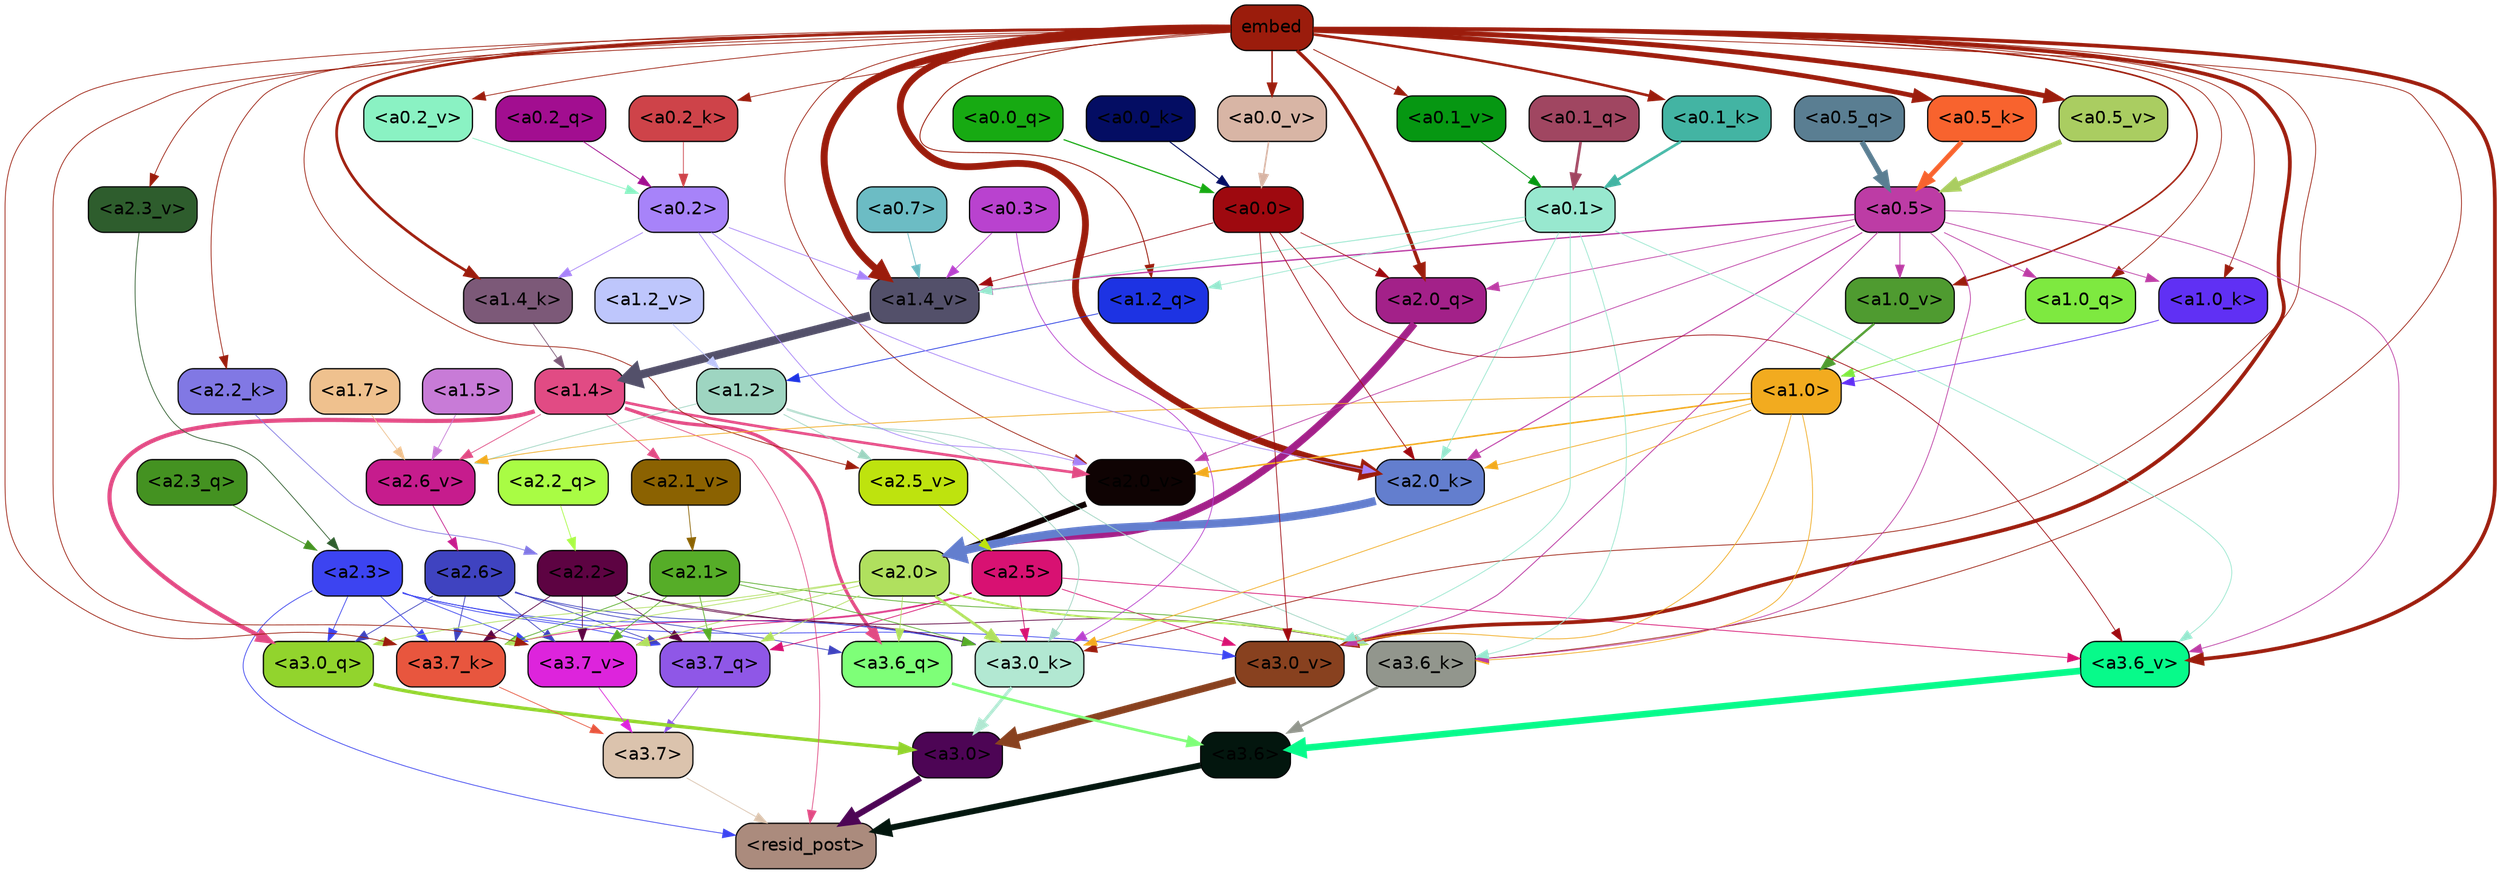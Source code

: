 strict digraph "" {
	graph [bgcolor=transparent,
		layout=dot,
		overlap=false,
		splines=true
	];
	"<a3.7>"	[color=black,
		fillcolor="#dbc3ad",
		fontname=Helvetica,
		shape=box,
		style="filled, rounded"];
	"<resid_post>"	[color=black,
		fillcolor="#ab8b7d",
		fontname=Helvetica,
		shape=box,
		style="filled, rounded"];
	"<a3.7>" -> "<resid_post>"	[color="#dbc3ad",
		penwidth=0.6];
	"<a3.6>"	[color=black,
		fillcolor="#03160e",
		fontname=Helvetica,
		shape=box,
		style="filled, rounded"];
	"<a3.6>" -> "<resid_post>"	[color="#03160e",
		penwidth=4.751612067222595];
	"<a3.0>"	[color=black,
		fillcolor="#4d0555",
		fontname=Helvetica,
		shape=box,
		style="filled, rounded"];
	"<a3.0>" -> "<resid_post>"	[color="#4d0555",
		penwidth=4.884142994880676];
	"<a2.3>"	[color=black,
		fillcolor="#3c44f1",
		fontname=Helvetica,
		shape=box,
		style="filled, rounded"];
	"<a2.3>" -> "<resid_post>"	[color="#3c44f1",
		penwidth=0.6];
	"<a3.7_q>"	[color=black,
		fillcolor="#8f57e7",
		fontname=Helvetica,
		shape=box,
		style="filled, rounded"];
	"<a2.3>" -> "<a3.7_q>"	[color="#3c44f1",
		penwidth=0.6];
	"<a3.0_q>"	[color=black,
		fillcolor="#92d42d",
		fontname=Helvetica,
		shape=box,
		style="filled, rounded"];
	"<a2.3>" -> "<a3.0_q>"	[color="#3c44f1",
		penwidth=0.6];
	"<a3.7_k>"	[color=black,
		fillcolor="#e8563e",
		fontname=Helvetica,
		shape=box,
		style="filled, rounded"];
	"<a2.3>" -> "<a3.7_k>"	[color="#3c44f1",
		penwidth=0.6];
	"<a3.0_k>"	[color=black,
		fillcolor="#b2e8d2",
		fontname=Helvetica,
		shape=box,
		style="filled, rounded"];
	"<a2.3>" -> "<a3.0_k>"	[color="#3c44f1",
		penwidth=0.6];
	"<a3.7_v>"	[color=black,
		fillcolor="#dd24dc",
		fontname=Helvetica,
		shape=box,
		style="filled, rounded"];
	"<a2.3>" -> "<a3.7_v>"	[color="#3c44f1",
		penwidth=0.6];
	"<a3.0_v>"	[color=black,
		fillcolor="#88411f",
		fontname=Helvetica,
		shape=box,
		style="filled, rounded"];
	"<a2.3>" -> "<a3.0_v>"	[color="#3c44f1",
		penwidth=0.6];
	"<a1.4>"	[color=black,
		fillcolor="#e14b84",
		fontname=Helvetica,
		shape=box,
		style="filled, rounded"];
	"<a1.4>" -> "<resid_post>"	[color="#e14b84",
		penwidth=0.6];
	"<a3.6_q>"	[color=black,
		fillcolor="#7eff78",
		fontname=Helvetica,
		shape=box,
		style="filled, rounded"];
	"<a1.4>" -> "<a3.6_q>"	[color="#e14b84",
		penwidth=2.6469622254371643];
	"<a1.4>" -> "<a3.0_q>"	[color="#e14b84",
		penwidth=3.3040847778320312];
	"<a2.6_v>"	[color=black,
		fillcolor="#c61c8d",
		fontname=Helvetica,
		shape=box,
		style="filled, rounded"];
	"<a1.4>" -> "<a2.6_v>"	[color="#e14b84",
		penwidth=0.6];
	"<a2.1_v>"	[color=black,
		fillcolor="#8b6201",
		fontname=Helvetica,
		shape=box,
		style="filled, rounded"];
	"<a1.4>" -> "<a2.1_v>"	[color="#e14b84",
		penwidth=0.6];
	"<a2.0_v>"	[color=black,
		fillcolor="#0f0303",
		fontname=Helvetica,
		shape=box,
		style="filled, rounded"];
	"<a1.4>" -> "<a2.0_v>"	[color="#e14b84",
		penwidth=2.1286070346832275];
	"<a3.7_q>" -> "<a3.7>"	[color="#8f57e7",
		penwidth=0.6];
	"<a3.6_q>" -> "<a3.6>"	[color="#7eff78",
		penwidth=2.091020345687866];
	"<a3.0_q>" -> "<a3.0>"	[color="#92d42d",
		penwidth=2.7421876192092896];
	"<a3.7_k>" -> "<a3.7>"	[color="#e8563e",
		penwidth=0.6];
	"<a3.6_k>"	[color=black,
		fillcolor="#92968d",
		fontname=Helvetica,
		shape=box,
		style="filled, rounded"];
	"<a3.6_k>" -> "<a3.6>"	[color="#92968d",
		penwidth=2.048597991466522];
	"<a3.0_k>" -> "<a3.0>"	[color="#b2e8d2",
		penwidth=2.476402521133423];
	"<a3.7_v>" -> "<a3.7>"	[color="#dd24dc",
		penwidth=0.6];
	"<a3.6_v>"	[color=black,
		fillcolor="#07fa8a",
		fontname=Helvetica,
		shape=box,
		style="filled, rounded"];
	"<a3.6_v>" -> "<a3.6>"	[color="#07fa8a",
		penwidth=5.2550448179244995];
	"<a3.0_v>" -> "<a3.0>"	[color="#88411f",
		penwidth=5.652270674705505];
	"<a2.6>"	[color=black,
		fillcolor="#3f43c0",
		fontname=Helvetica,
		shape=box,
		style="filled, rounded"];
	"<a2.6>" -> "<a3.7_q>"	[color="#3f43c0",
		penwidth=0.6];
	"<a2.6>" -> "<a3.6_q>"	[color="#3f43c0",
		penwidth=0.6];
	"<a2.6>" -> "<a3.0_q>"	[color="#3f43c0",
		penwidth=0.6];
	"<a2.6>" -> "<a3.7_k>"	[color="#3f43c0",
		penwidth=0.6];
	"<a2.6>" -> "<a3.0_k>"	[color="#3f43c0",
		penwidth=0.6];
	"<a2.6>" -> "<a3.7_v>"	[color="#3f43c0",
		penwidth=0.6];
	"<a2.5>"	[color=black,
		fillcolor="#d81172",
		fontname=Helvetica,
		shape=box,
		style="filled, rounded"];
	"<a2.5>" -> "<a3.7_q>"	[color="#d81172",
		penwidth=0.6];
	"<a2.5>" -> "<a3.7_k>"	[color="#d81172",
		penwidth=0.6];
	"<a2.5>" -> "<a3.0_k>"	[color="#d81172",
		penwidth=0.6];
	"<a2.5>" -> "<a3.7_v>"	[color="#d81172",
		penwidth=0.6];
	"<a2.5>" -> "<a3.6_v>"	[color="#d81172",
		penwidth=0.6];
	"<a2.5>" -> "<a3.0_v>"	[color="#d81172",
		penwidth=0.6];
	"<a2.2>"	[color=black,
		fillcolor="#5d0342",
		fontname=Helvetica,
		shape=box,
		style="filled, rounded"];
	"<a2.2>" -> "<a3.7_q>"	[color="#5d0342",
		penwidth=0.6];
	"<a2.2>" -> "<a3.7_k>"	[color="#5d0342",
		penwidth=0.6];
	"<a2.2>" -> "<a3.6_k>"	[color="#5d0342",
		penwidth=0.6];
	"<a2.2>" -> "<a3.0_k>"	[color="#5d0342",
		penwidth=0.6];
	"<a2.2>" -> "<a3.7_v>"	[color="#5d0342",
		penwidth=0.6];
	"<a2.1>"	[color=black,
		fillcolor="#56ad28",
		fontname=Helvetica,
		shape=box,
		style="filled, rounded"];
	"<a2.1>" -> "<a3.7_q>"	[color="#56ad28",
		penwidth=0.6];
	"<a2.1>" -> "<a3.7_k>"	[color="#56ad28",
		penwidth=0.6];
	"<a2.1>" -> "<a3.6_k>"	[color="#56ad28",
		penwidth=0.6];
	"<a2.1>" -> "<a3.0_k>"	[color="#56ad28",
		penwidth=0.6];
	"<a2.1>" -> "<a3.7_v>"	[color="#56ad28",
		penwidth=0.6];
	"<a2.0>"	[color=black,
		fillcolor="#b0e05e",
		fontname=Helvetica,
		shape=box,
		style="filled, rounded"];
	"<a2.0>" -> "<a3.7_q>"	[color="#b0e05e",
		penwidth=0.6];
	"<a2.0>" -> "<a3.6_q>"	[color="#b0e05e",
		penwidth=0.6];
	"<a2.0>" -> "<a3.0_q>"	[color="#b0e05e",
		penwidth=0.6];
	"<a2.0>" -> "<a3.7_k>"	[color="#b0e05e",
		penwidth=0.6];
	"<a2.0>" -> "<a3.6_k>"	[color="#b0e05e",
		penwidth=1.4757367372512817];
	"<a2.0>" -> "<a3.0_k>"	[color="#b0e05e",
		penwidth=2.2137351036071777];
	"<a2.0>" -> "<a3.7_v>"	[color="#b0e05e",
		penwidth=0.6];
	embed	[color=black,
		fillcolor="#9b1c0c",
		fontname=Helvetica,
		shape=box,
		style="filled, rounded"];
	embed -> "<a3.7_k>"	[color="#9b1c0c",
		penwidth=0.6];
	embed -> "<a3.6_k>"	[color="#9b1c0c",
		penwidth=0.6];
	embed -> "<a3.0_k>"	[color="#9b1c0c",
		penwidth=0.6];
	embed -> "<a3.7_v>"	[color="#9b1c0c",
		penwidth=0.6];
	embed -> "<a3.6_v>"	[color="#9b1c0c",
		penwidth=2.9582033157348633];
	embed -> "<a3.0_v>"	[color="#9b1c0c",
		penwidth=2.972973108291626];
	"<a2.0_q>"	[color=black,
		fillcolor="#a32189",
		fontname=Helvetica,
		shape=box,
		style="filled, rounded"];
	embed -> "<a2.0_q>"	[color="#9b1c0c",
		penwidth=2.7699792869389057];
	"<a2.2_k>"	[color=black,
		fillcolor="#8178e4",
		fontname=Helvetica,
		shape=box,
		style="filled, rounded"];
	embed -> "<a2.2_k>"	[color="#9b1c0c",
		penwidth=0.6];
	"<a2.0_k>"	[color=black,
		fillcolor="#637ece",
		fontname=Helvetica,
		shape=box,
		style="filled, rounded"];
	embed -> "<a2.0_k>"	[color="#9b1c0c",
		penwidth=5.362775564193726];
	"<a2.5_v>"	[color=black,
		fillcolor="#bee30e",
		fontname=Helvetica,
		shape=box,
		style="filled, rounded"];
	embed -> "<a2.5_v>"	[color="#9b1c0c",
		penwidth=0.6];
	"<a2.3_v>"	[color=black,
		fillcolor="#2e5d2d",
		fontname=Helvetica,
		shape=box,
		style="filled, rounded"];
	embed -> "<a2.3_v>"	[color="#9b1c0c",
		penwidth=0.6];
	embed -> "<a2.0_v>"	[color="#9b1c0c",
		penwidth=0.6];
	"<a1.2_q>"	[color=black,
		fillcolor="#1d33e3",
		fontname=Helvetica,
		shape=box,
		style="filled, rounded"];
	embed -> "<a1.2_q>"	[color="#9b1c0c",
		penwidth=0.7193574905395508];
	"<a1.0_q>"	[color=black,
		fillcolor="#7ee940",
		fontname=Helvetica,
		shape=box,
		style="filled, rounded"];
	embed -> "<a1.0_q>"	[color="#9b1c0c",
		penwidth=0.6];
	"<a1.4_k>"	[color=black,
		fillcolor="#7c5978",
		fontname=Helvetica,
		shape=box,
		style="filled, rounded"];
	embed -> "<a1.4_k>"	[color="#9b1c0c",
		penwidth=2.147887945175171];
	"<a1.0_k>"	[color=black,
		fillcolor="#6030f4",
		fontname=Helvetica,
		shape=box,
		style="filled, rounded"];
	embed -> "<a1.0_k>"	[color="#9b1c0c",
		penwidth=0.6];
	"<a1.4_v>"	[color=black,
		fillcolor="#53506a",
		fontname=Helvetica,
		shape=box,
		style="filled, rounded"];
	embed -> "<a1.4_v>"	[color="#9b1c0c",
		penwidth=5.545122385025024];
	"<a1.0_v>"	[color=black,
		fillcolor="#4f9b30",
		fontname=Helvetica,
		shape=box,
		style="filled, rounded"];
	embed -> "<a1.0_v>"	[color="#9b1c0c",
		penwidth=1.26444411277771];
	"<a0.5_k>"	[color=black,
		fillcolor="#f8632e",
		fontname=Helvetica,
		shape=box,
		style="filled, rounded"];
	embed -> "<a0.5_k>"	[color="#9b1c0c",
		penwidth=3.7556475400924683];
	"<a0.2_k>"	[color=black,
		fillcolor="#ce4349",
		fontname=Helvetica,
		shape=box,
		style="filled, rounded"];
	embed -> "<a0.2_k>"	[color="#9b1c0c",
		penwidth=0.6];
	"<a0.1_k>"	[color=black,
		fillcolor="#43b4a3",
		fontname=Helvetica,
		shape=box,
		style="filled, rounded"];
	embed -> "<a0.1_k>"	[color="#9b1c0c",
		penwidth=2.072890520095825];
	"<a0.5_v>"	[color=black,
		fillcolor="#aacd61",
		fontname=Helvetica,
		shape=box,
		style="filled, rounded"];
	embed -> "<a0.5_v>"	[color="#9b1c0c",
		penwidth=3.991437017917633];
	"<a0.2_v>"	[color=black,
		fillcolor="#8af2c3",
		fontname=Helvetica,
		shape=box,
		style="filled, rounded"];
	embed -> "<a0.2_v>"	[color="#9b1c0c",
		penwidth=0.6];
	"<a0.1_v>"	[color=black,
		fillcolor="#069712",
		fontname=Helvetica,
		shape=box,
		style="filled, rounded"];
	embed -> "<a0.1_v>"	[color="#9b1c0c",
		penwidth=0.6634087562561035];
	"<a0.0_v>"	[color=black,
		fillcolor="#d8b5a5",
		fontname=Helvetica,
		shape=box,
		style="filled, rounded"];
	embed -> "<a0.0_v>"	[color="#9b1c0c",
		penwidth=1.2436447143554688];
	"<a1.2>"	[color=black,
		fillcolor="#9ed5c1",
		fontname=Helvetica,
		shape=box,
		style="filled, rounded"];
	"<a1.2>" -> "<a3.6_k>"	[color="#9ed5c1",
		penwidth=0.6];
	"<a1.2>" -> "<a3.0_k>"	[color="#9ed5c1",
		penwidth=0.6];
	"<a1.2>" -> "<a2.6_v>"	[color="#9ed5c1",
		penwidth=0.6];
	"<a1.2>" -> "<a2.5_v>"	[color="#9ed5c1",
		penwidth=0.6];
	"<a1.0>"	[color=black,
		fillcolor="#f2ab1f",
		fontname=Helvetica,
		shape=box,
		style="filled, rounded"];
	"<a1.0>" -> "<a3.6_k>"	[color="#f2ab1f",
		penwidth=0.6];
	"<a1.0>" -> "<a3.0_k>"	[color="#f2ab1f",
		penwidth=0.6];
	"<a1.0>" -> "<a3.0_v>"	[color="#f2ab1f",
		penwidth=0.6];
	"<a1.0>" -> "<a2.0_k>"	[color="#f2ab1f",
		penwidth=0.6];
	"<a1.0>" -> "<a2.6_v>"	[color="#f2ab1f",
		penwidth=0.6];
	"<a1.0>" -> "<a2.0_v>"	[color="#f2ab1f",
		penwidth=1.2240618467330933];
	"<a0.5>"	[color=black,
		fillcolor="#bd3ca5",
		fontname=Helvetica,
		shape=box,
		style="filled, rounded"];
	"<a0.5>" -> "<a3.6_k>"	[color="#bd3ca5",
		penwidth=0.6];
	"<a0.5>" -> "<a3.6_v>"	[color="#bd3ca5",
		penwidth=0.6];
	"<a0.5>" -> "<a3.0_v>"	[color="#bd3ca5",
		penwidth=0.6790935099124908];
	"<a0.5>" -> "<a2.0_q>"	[color="#bd3ca5",
		penwidth=0.6];
	"<a0.5>" -> "<a2.0_k>"	[color="#bd3ca5",
		penwidth=0.7897988557815552];
	"<a0.5>" -> "<a2.0_v>"	[color="#bd3ca5",
		penwidth=0.6];
	"<a0.5>" -> "<a1.0_q>"	[color="#bd3ca5",
		penwidth=0.6];
	"<a0.5>" -> "<a1.0_k>"	[color="#bd3ca5",
		penwidth=0.6];
	"<a0.5>" -> "<a1.4_v>"	[color="#bd3ca5",
		penwidth=1.0479987859725952];
	"<a0.5>" -> "<a1.0_v>"	[color="#bd3ca5",
		penwidth=0.6];
	"<a0.1>"	[color=black,
		fillcolor="#98e8cf",
		fontname=Helvetica,
		shape=box,
		style="filled, rounded"];
	"<a0.1>" -> "<a3.6_k>"	[color="#98e8cf",
		penwidth=0.6];
	"<a0.1>" -> "<a3.6_v>"	[color="#98e8cf",
		penwidth=0.6];
	"<a0.1>" -> "<a3.0_v>"	[color="#98e8cf",
		penwidth=0.6];
	"<a0.1>" -> "<a2.0_k>"	[color="#98e8cf",
		penwidth=0.6];
	"<a0.1>" -> "<a1.2_q>"	[color="#98e8cf",
		penwidth=0.6];
	"<a0.1>" -> "<a1.4_v>"	[color="#98e8cf",
		penwidth=0.7031502723693848];
	"<a0.3>"	[color=black,
		fillcolor="#b942cf",
		fontname=Helvetica,
		shape=box,
		style="filled, rounded"];
	"<a0.3>" -> "<a3.0_k>"	[color="#b942cf",
		penwidth=0.6];
	"<a0.3>" -> "<a1.4_v>"	[color="#b942cf",
		penwidth=0.6];
	"<a0.0>"	[color=black,
		fillcolor="#9e090f",
		fontname=Helvetica,
		shape=box,
		style="filled, rounded"];
	"<a0.0>" -> "<a3.6_v>"	[color="#9e090f",
		penwidth=0.6];
	"<a0.0>" -> "<a3.0_v>"	[color="#9e090f",
		penwidth=0.6];
	"<a0.0>" -> "<a2.0_q>"	[color="#9e090f",
		penwidth=0.6];
	"<a0.0>" -> "<a2.0_k>"	[color="#9e090f",
		penwidth=0.6];
	"<a0.0>" -> "<a1.4_v>"	[color="#9e090f",
		penwidth=0.6];
	"<a2.3_q>"	[color=black,
		fillcolor="#449221",
		fontname=Helvetica,
		shape=box,
		style="filled, rounded"];
	"<a2.3_q>" -> "<a2.3>"	[color="#449221",
		penwidth=0.6];
	"<a2.2_q>"	[color=black,
		fillcolor="#a9fc44",
		fontname=Helvetica,
		shape=box,
		style="filled, rounded"];
	"<a2.2_q>" -> "<a2.2>"	[color="#a9fc44",
		penwidth=0.6];
	"<a2.0_q>" -> "<a2.0>"	[color="#a32189",
		penwidth=5.819834470748901];
	"<a2.2_k>" -> "<a2.2>"	[color="#8178e4",
		penwidth=0.6];
	"<a2.0_k>" -> "<a2.0>"	[color="#637ece",
		penwidth=6.470837593078613];
	"<a2.6_v>" -> "<a2.6>"	[color="#c61c8d",
		penwidth=0.6];
	"<a2.5_v>" -> "<a2.5>"	[color="#bee30e",
		penwidth=0.6];
	"<a2.3_v>" -> "<a2.3>"	[color="#2e5d2d",
		penwidth=0.6];
	"<a2.1_v>" -> "<a2.1>"	[color="#8b6201",
		penwidth=0.6];
	"<a2.0_v>" -> "<a2.0>"	[color="#0f0303",
		penwidth=4.5950857400894165];
	"<a0.2>"	[color=black,
		fillcolor="#a783f9",
		fontname=Helvetica,
		shape=box,
		style="filled, rounded"];
	"<a0.2>" -> "<a2.0_k>"	[color="#a783f9",
		penwidth=0.6];
	"<a0.2>" -> "<a2.0_v>"	[color="#a783f9",
		penwidth=0.6];
	"<a0.2>" -> "<a1.4_k>"	[color="#a783f9",
		penwidth=0.6];
	"<a0.2>" -> "<a1.4_v>"	[color="#a783f9",
		penwidth=0.6];
	"<a1.7>"	[color=black,
		fillcolor="#efc18e",
		fontname=Helvetica,
		shape=box,
		style="filled, rounded"];
	"<a1.7>" -> "<a2.6_v>"	[color="#efc18e",
		penwidth=0.6];
	"<a1.5>"	[color=black,
		fillcolor="#c87bd7",
		fontname=Helvetica,
		shape=box,
		style="filled, rounded"];
	"<a1.5>" -> "<a2.6_v>"	[color="#c87bd7",
		penwidth=0.6];
	"<a1.2_q>" -> "<a1.2>"	[color="#1d33e3",
		penwidth=0.6];
	"<a1.0_q>" -> "<a1.0>"	[color="#7ee940",
		penwidth=0.6];
	"<a1.4_k>" -> "<a1.4>"	[color="#7c5978",
		penwidth=0.6];
	"<a1.0_k>" -> "<a1.0>"	[color="#6030f4",
		penwidth=0.6];
	"<a1.4_v>" -> "<a1.4>"	[color="#53506a",
		penwidth=6.635385513305664];
	"<a1.2_v>"	[color=black,
		fillcolor="#bec6fc",
		fontname=Helvetica,
		shape=box,
		style="filled, rounded"];
	"<a1.2_v>" -> "<a1.2>"	[color="#bec6fc",
		penwidth=0.6];
	"<a1.0_v>" -> "<a1.0>"	[color="#4f9b30",
		penwidth=1.807669460773468];
	"<a0.7>"	[color=black,
		fillcolor="#6cbcc4",
		fontname=Helvetica,
		shape=box,
		style="filled, rounded"];
	"<a0.7>" -> "<a1.4_v>"	[color="#6cbcc4",
		penwidth=0.6];
	"<a0.5_q>"	[color=black,
		fillcolor="#5a7e92",
		fontname=Helvetica,
		shape=box,
		style="filled, rounded"];
	"<a0.5_q>" -> "<a0.5>"	[color="#5a7e92",
		penwidth=4.201210081577301];
	"<a0.2_q>"	[color=black,
		fillcolor="#a20e90",
		fontname=Helvetica,
		shape=box,
		style="filled, rounded"];
	"<a0.2_q>" -> "<a0.2>"	[color="#a20e90",
		penwidth=0.6669397354125977];
	"<a0.1_q>"	[color=black,
		fillcolor="#a04661",
		fontname=Helvetica,
		shape=box,
		style="filled, rounded"];
	"<a0.1_q>" -> "<a0.1>"	[color="#a04661",
		penwidth=2.1428754329681396];
	"<a0.0_q>"	[color=black,
		fillcolor="#17aa12",
		fontname=Helvetica,
		shape=box,
		style="filled, rounded"];
	"<a0.0_q>" -> "<a0.0>"	[color="#17aa12",
		penwidth=0.9431536197662354];
	"<a0.5_k>" -> "<a0.5>"	[color="#f8632e",
		penwidth=3.780391812324524];
	"<a0.2_k>" -> "<a0.2>"	[color="#ce4349",
		penwidth=0.6];
	"<a0.1_k>" -> "<a0.1>"	[color="#43b4a3",
		penwidth=2.0809476375579834];
	"<a0.0_k>"	[color=black,
		fillcolor="#040d63",
		fontname=Helvetica,
		shape=box,
		style="filled, rounded"];
	"<a0.0_k>" -> "<a0.0>"	[color="#040d63",
		penwidth=0.8123311996459961];
	"<a0.5_v>" -> "<a0.5>"	[color="#aacd61",
		penwidth=4.0294036865234375];
	"<a0.2_v>" -> "<a0.2>"	[color="#8af2c3",
		penwidth=0.6];
	"<a0.1_v>" -> "<a0.1>"	[color="#069712",
		penwidth=0.6631441116333008];
	"<a0.0_v>" -> "<a0.0>"	[color="#d8b5a5",
		penwidth=1.2803640365600586];
}
